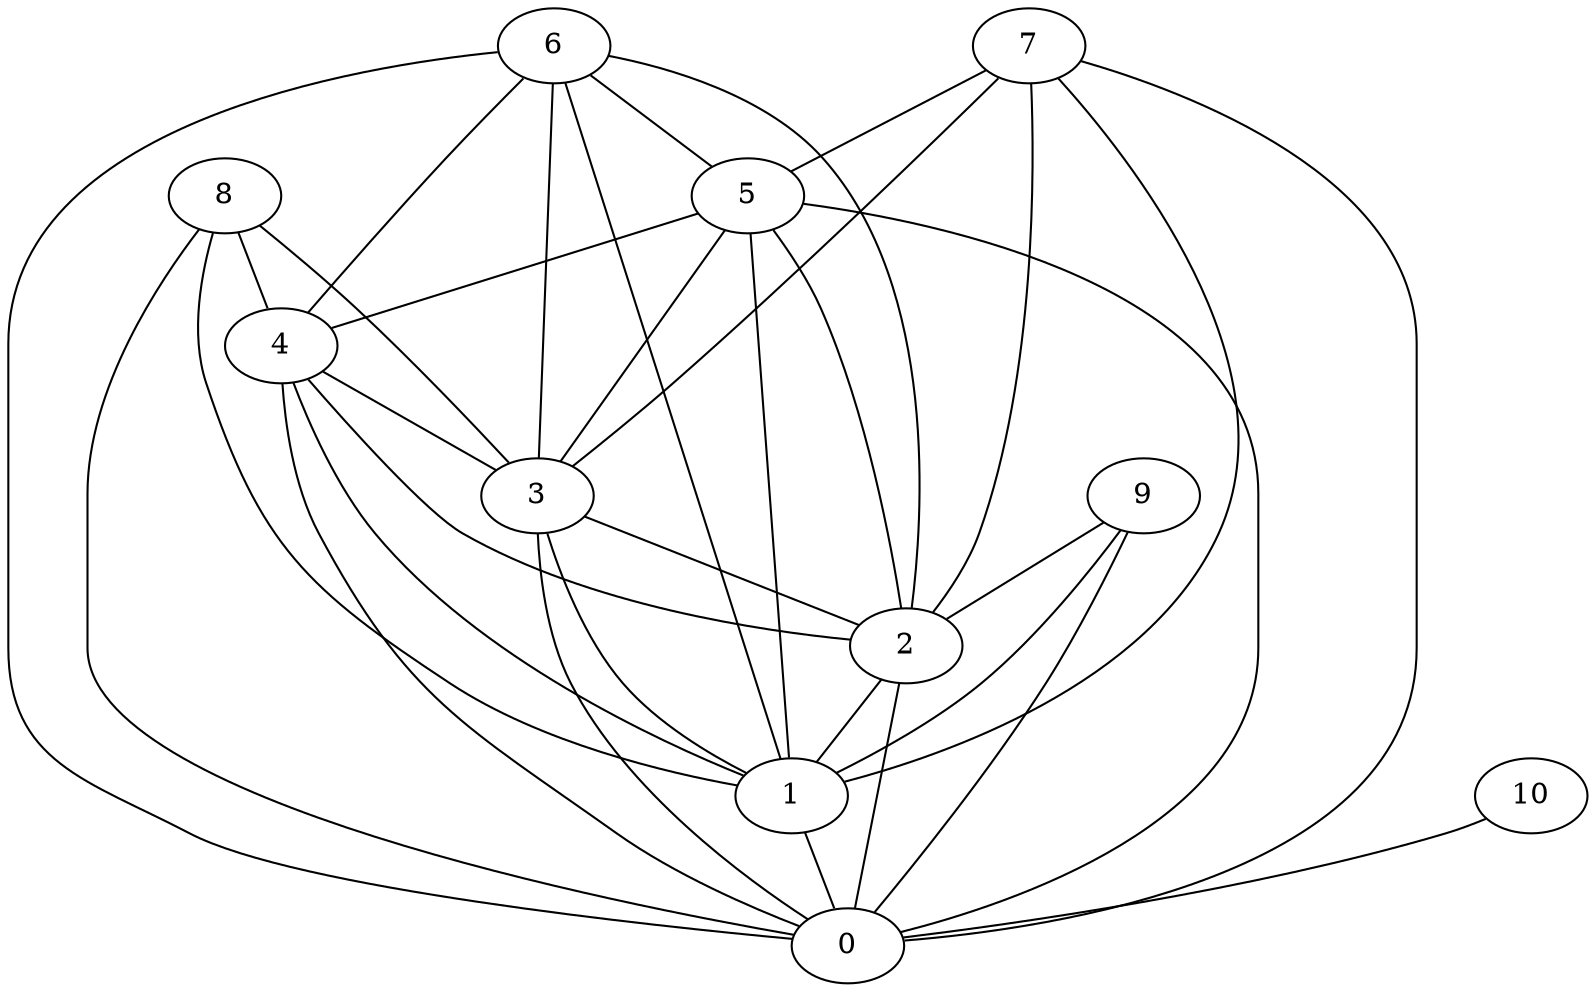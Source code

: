 graph G {
0;
1;
2;
3;
4;
5;
6;
7;
8;
9;
10;
10--0 ;
9--0 ;
9--2 ;
9--1 ;
8--4 ;
8--0 ;
8--1 ;
8--3 ;
7--3 ;
7--0 ;
7--1 ;
7--2 ;
7--5 ;
6--4 ;
6--5 ;
6--3 ;
6--2 ;
6--0 ;
6--1 ;
5--0 ;
5--4 ;
5--1 ;
5--3 ;
5--2 ;
4--0 ;
4--3 ;
4--1 ;
4--2 ;
3--1 ;
3--0 ;
3--2 ;
2--1 ;
2--0 ;
1--0 ;
}
